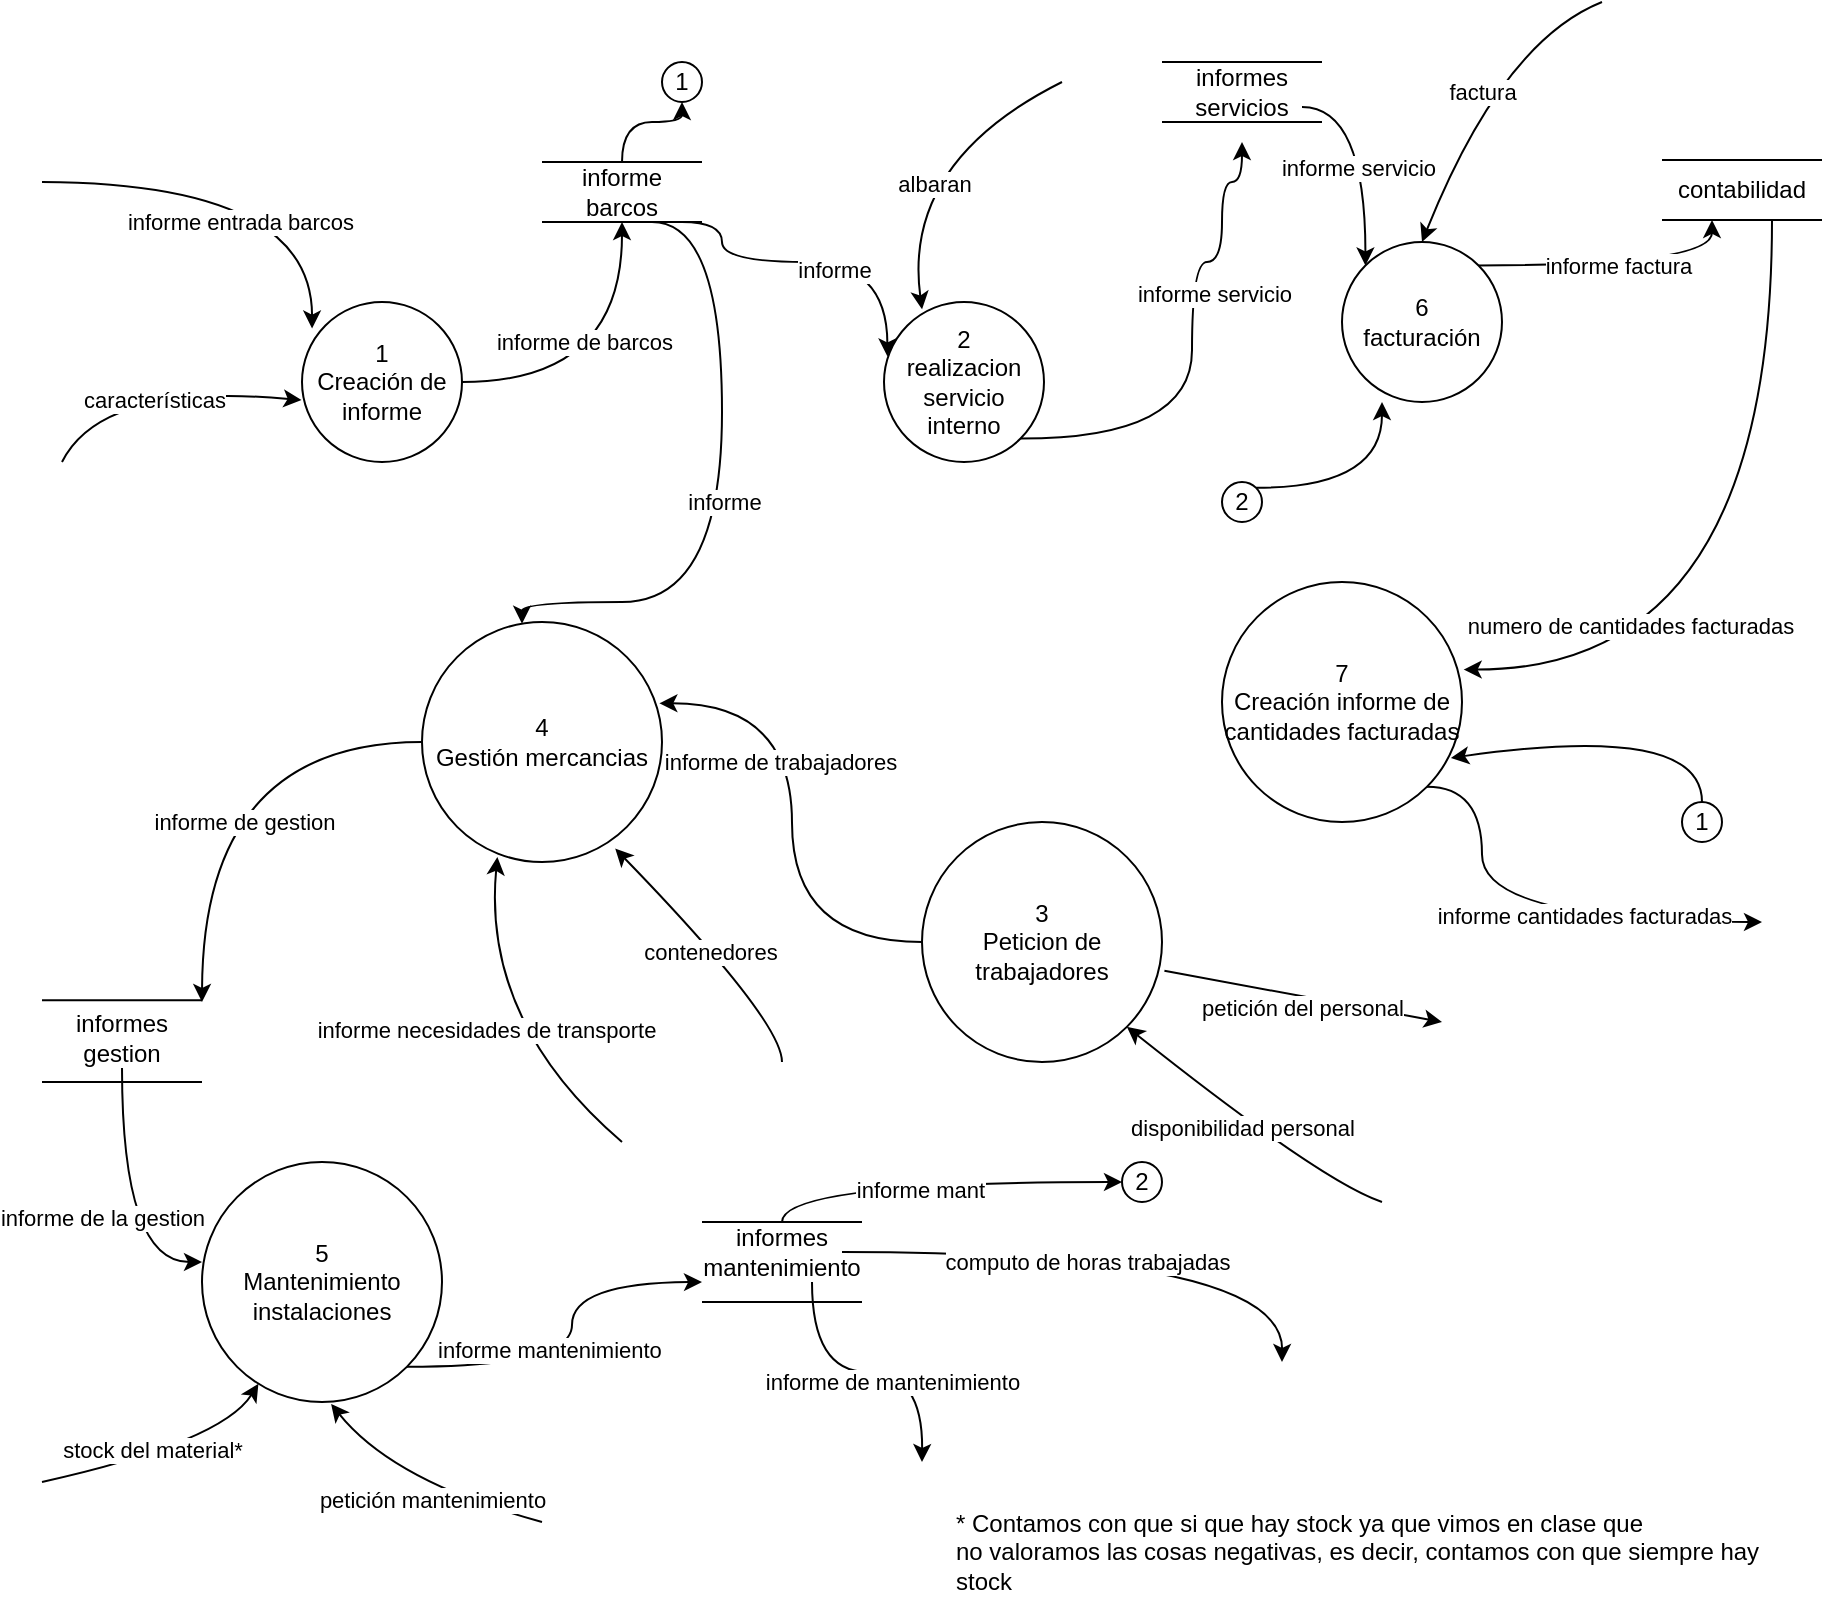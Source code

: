 <mxfile version="18.0.2" type="device"><diagram id="QhzKmWAHUtTvhBc6QOBB" name="Page-1"><mxGraphModel dx="1351" dy="830" grid="1" gridSize="10" guides="1" tooltips="1" connect="1" arrows="1" fold="1" page="1" pageScale="1" pageWidth="1169" pageHeight="827" math="0" shadow="0"><root><mxCell id="0"/><mxCell id="1" parent="0"/><mxCell id="qoSTHpdTg85DkC1rbxfi-9" style="edgeStyle=orthogonalEdgeStyle;curved=1;rounded=0;orthogonalLoop=1;jettySize=auto;html=1;exitX=1;exitY=0.5;exitDx=0;exitDy=0;entryX=0.5;entryY=1;entryDx=0;entryDy=0;" edge="1" parent="1" source="qoSTHpdTg85DkC1rbxfi-1" target="qoSTHpdTg85DkC1rbxfi-8"><mxGeometry relative="1" as="geometry"/></mxCell><mxCell id="qoSTHpdTg85DkC1rbxfi-10" value="informe de barcos" style="edgeLabel;html=1;align=center;verticalAlign=middle;resizable=0;points=[];" vertex="1" connectable="0" parent="qoSTHpdTg85DkC1rbxfi-9"><mxGeometry x="0.247" y="19" relative="1" as="geometry"><mxPoint as="offset"/></mxGeometry></mxCell><mxCell id="qoSTHpdTg85DkC1rbxfi-1" value="1&lt;br&gt;Creación de informe" style="ellipse;whiteSpace=wrap;html=1;aspect=fixed;" vertex="1" parent="1"><mxGeometry x="160" y="180" width="80" height="80" as="geometry"/></mxCell><mxCell id="qoSTHpdTg85DkC1rbxfi-2" value="informe entrada barcos" style="endArrow=classic;html=1;rounded=0;entryX=0.063;entryY=0.166;entryDx=0;entryDy=0;entryPerimeter=0;edgeStyle=orthogonalEdgeStyle;curved=1;" edge="1" parent="1" target="qoSTHpdTg85DkC1rbxfi-1"><mxGeometry x="-0.04" y="-20" width="50" height="50" relative="1" as="geometry"><mxPoint x="30" y="120" as="sourcePoint"/><mxPoint x="100" y="130" as="targetPoint"/><mxPoint as="offset"/></mxGeometry></mxCell><mxCell id="qoSTHpdTg85DkC1rbxfi-3" value="" style="endArrow=classic;html=1;rounded=0;curved=1;entryX=-0.003;entryY=0.613;entryDx=0;entryDy=0;entryPerimeter=0;" edge="1" parent="1" target="qoSTHpdTg85DkC1rbxfi-1"><mxGeometry width="50" height="50" relative="1" as="geometry"><mxPoint x="40" y="260" as="sourcePoint"/><mxPoint x="90" y="210" as="targetPoint"/><Array as="points"><mxPoint x="60" y="220"/></Array></mxGeometry></mxCell><mxCell id="qoSTHpdTg85DkC1rbxfi-4" value="características" style="edgeLabel;html=1;align=center;verticalAlign=middle;resizable=0;points=[];" vertex="1" connectable="0" parent="qoSTHpdTg85DkC1rbxfi-3"><mxGeometry x="-0.014" y="-6" relative="1" as="geometry"><mxPoint as="offset"/></mxGeometry></mxCell><mxCell id="qoSTHpdTg85DkC1rbxfi-5" value="" style="endArrow=none;html=1;rounded=0;curved=1;" edge="1" parent="1"><mxGeometry width="50" height="50" relative="1" as="geometry"><mxPoint x="280" y="110" as="sourcePoint"/><mxPoint x="360" y="110" as="targetPoint"/></mxGeometry></mxCell><mxCell id="qoSTHpdTg85DkC1rbxfi-6" value="" style="endArrow=none;html=1;rounded=0;curved=1;" edge="1" parent="1"><mxGeometry width="50" height="50" relative="1" as="geometry"><mxPoint x="280" y="140" as="sourcePoint"/><mxPoint x="360" y="140" as="targetPoint"/></mxGeometry></mxCell><mxCell id="qoSTHpdTg85DkC1rbxfi-12" style="edgeStyle=orthogonalEdgeStyle;curved=1;rounded=0;orthogonalLoop=1;jettySize=auto;html=1;exitX=1;exitY=1;exitDx=0;exitDy=0;entryX=0.021;entryY=0.34;entryDx=0;entryDy=0;entryPerimeter=0;" edge="1" parent="1" source="qoSTHpdTg85DkC1rbxfi-8" target="qoSTHpdTg85DkC1rbxfi-11"><mxGeometry relative="1" as="geometry"><Array as="points"><mxPoint x="370" y="140"/><mxPoint x="370" y="160"/><mxPoint x="453" y="160"/></Array></mxGeometry></mxCell><mxCell id="qoSTHpdTg85DkC1rbxfi-13" value="informe" style="edgeLabel;html=1;align=center;verticalAlign=middle;resizable=0;points=[];" vertex="1" connectable="0" parent="qoSTHpdTg85DkC1rbxfi-12"><mxGeometry x="0.126" y="-4" relative="1" as="geometry"><mxPoint as="offset"/></mxGeometry></mxCell><mxCell id="qoSTHpdTg85DkC1rbxfi-27" style="edgeStyle=orthogonalEdgeStyle;curved=1;rounded=0;orthogonalLoop=1;jettySize=auto;html=1;exitX=0.5;exitY=0;exitDx=0;exitDy=0;" edge="1" parent="1" source="qoSTHpdTg85DkC1rbxfi-8" target="qoSTHpdTg85DkC1rbxfi-28"><mxGeometry relative="1" as="geometry"><mxPoint x="360" y="60" as="targetPoint"/></mxGeometry></mxCell><mxCell id="qoSTHpdTg85DkC1rbxfi-8" value="informe barcos" style="text;html=1;strokeColor=none;fillColor=none;align=center;verticalAlign=middle;whiteSpace=wrap;rounded=0;" vertex="1" parent="1"><mxGeometry x="290" y="110" width="60" height="30" as="geometry"/></mxCell><mxCell id="qoSTHpdTg85DkC1rbxfi-17" style="edgeStyle=orthogonalEdgeStyle;curved=1;rounded=0;orthogonalLoop=1;jettySize=auto;html=1;exitX=1;exitY=1;exitDx=0;exitDy=0;" edge="1" parent="1" source="qoSTHpdTg85DkC1rbxfi-11"><mxGeometry relative="1" as="geometry"><mxPoint x="630" y="100" as="targetPoint"/><Array as="points"><mxPoint x="605" y="248"/><mxPoint x="605" y="160"/><mxPoint x="620" y="160"/><mxPoint x="620" y="120"/><mxPoint x="630" y="120"/></Array></mxGeometry></mxCell><mxCell id="qoSTHpdTg85DkC1rbxfi-18" value="informe servicio" style="edgeLabel;html=1;align=center;verticalAlign=middle;resizable=0;points=[];" vertex="1" connectable="0" parent="qoSTHpdTg85DkC1rbxfi-17"><mxGeometry x="0.223" y="-11" relative="1" as="geometry"><mxPoint as="offset"/></mxGeometry></mxCell><mxCell id="qoSTHpdTg85DkC1rbxfi-11" value="2&lt;br&gt;realizacion servicio interno" style="ellipse;whiteSpace=wrap;html=1;aspect=fixed;" vertex="1" parent="1"><mxGeometry x="451" y="180" width="80" height="80" as="geometry"/></mxCell><mxCell id="qoSTHpdTg85DkC1rbxfi-14" value="" style="endArrow=classic;html=1;rounded=0;curved=1;entryX=0.238;entryY=0.046;entryDx=0;entryDy=0;entryPerimeter=0;" edge="1" parent="1" target="qoSTHpdTg85DkC1rbxfi-11"><mxGeometry width="50" height="50" relative="1" as="geometry"><mxPoint x="540" y="70" as="sourcePoint"/><mxPoint x="531" y="60" as="targetPoint"/><Array as="points"><mxPoint x="460" y="110"/></Array></mxGeometry></mxCell><mxCell id="qoSTHpdTg85DkC1rbxfi-15" value="albaran" style="edgeLabel;html=1;align=center;verticalAlign=middle;resizable=0;points=[];" vertex="1" connectable="0" parent="qoSTHpdTg85DkC1rbxfi-14"><mxGeometry x="0.253" y="14" relative="1" as="geometry"><mxPoint as="offset"/></mxGeometry></mxCell><mxCell id="qoSTHpdTg85DkC1rbxfi-23" value="informe factura" style="edgeStyle=orthogonalEdgeStyle;curved=1;rounded=0;orthogonalLoop=1;jettySize=auto;html=1;exitX=1;exitY=0;exitDx=0;exitDy=0;entryX=0.25;entryY=1;entryDx=0;entryDy=0;" edge="1" parent="1" source="qoSTHpdTg85DkC1rbxfi-16" target="qoSTHpdTg85DkC1rbxfi-22"><mxGeometry relative="1" as="geometry"/></mxCell><mxCell id="qoSTHpdTg85DkC1rbxfi-16" value="6&lt;br&gt;facturación" style="ellipse;whiteSpace=wrap;html=1;aspect=fixed;" vertex="1" parent="1"><mxGeometry x="680" y="150" width="80" height="80" as="geometry"/></mxCell><mxCell id="qoSTHpdTg85DkC1rbxfi-19" value="factura" style="endArrow=classic;html=1;rounded=0;curved=1;" edge="1" parent="1"><mxGeometry width="50" height="50" relative="1" as="geometry"><mxPoint x="810" y="30" as="sourcePoint"/><mxPoint x="720" y="150" as="targetPoint"/><Array as="points"><mxPoint x="760" y="50"/></Array></mxGeometry></mxCell><mxCell id="qoSTHpdTg85DkC1rbxfi-20" value="" style="endArrow=none;html=1;rounded=0;curved=1;" edge="1" parent="1"><mxGeometry width="50" height="50" relative="1" as="geometry"><mxPoint x="840" y="108.95" as="sourcePoint"/><mxPoint x="920" y="108.95" as="targetPoint"/></mxGeometry></mxCell><mxCell id="qoSTHpdTg85DkC1rbxfi-21" value="" style="endArrow=none;html=1;rounded=0;curved=1;" edge="1" parent="1"><mxGeometry width="50" height="50" relative="1" as="geometry"><mxPoint x="840" y="138.95" as="sourcePoint"/><mxPoint x="920" y="138.95" as="targetPoint"/></mxGeometry></mxCell><mxCell id="qoSTHpdTg85DkC1rbxfi-25" style="edgeStyle=orthogonalEdgeStyle;curved=1;rounded=0;orthogonalLoop=1;jettySize=auto;html=1;exitX=0.75;exitY=1;exitDx=0;exitDy=0;entryX=1.007;entryY=0.365;entryDx=0;entryDy=0;entryPerimeter=0;" edge="1" parent="1" source="qoSTHpdTg85DkC1rbxfi-22" target="qoSTHpdTg85DkC1rbxfi-24"><mxGeometry relative="1" as="geometry"/></mxCell><mxCell id="qoSTHpdTg85DkC1rbxfi-26" value="numero de cantidades facturadas" style="edgeLabel;html=1;align=center;verticalAlign=middle;resizable=0;points=[];" vertex="1" connectable="0" parent="qoSTHpdTg85DkC1rbxfi-25"><mxGeometry x="0.561" y="-22" relative="1" as="geometry"><mxPoint as="offset"/></mxGeometry></mxCell><mxCell id="qoSTHpdTg85DkC1rbxfi-22" value="contabilidad" style="text;html=1;strokeColor=none;fillColor=none;align=center;verticalAlign=middle;whiteSpace=wrap;rounded=0;" vertex="1" parent="1"><mxGeometry x="850" y="108.95" width="60" height="30" as="geometry"/></mxCell><mxCell id="qoSTHpdTg85DkC1rbxfi-32" style="edgeStyle=orthogonalEdgeStyle;curved=1;rounded=0;orthogonalLoop=1;jettySize=auto;html=1;exitX=1;exitY=1;exitDx=0;exitDy=0;" edge="1" parent="1" source="qoSTHpdTg85DkC1rbxfi-24"><mxGeometry relative="1" as="geometry"><mxPoint x="890" y="490" as="targetPoint"/><Array as="points"><mxPoint x="750" y="422"/><mxPoint x="750" y="490"/></Array></mxGeometry></mxCell><mxCell id="qoSTHpdTg85DkC1rbxfi-33" value="informe cantidades facturadas" style="edgeLabel;html=1;align=center;verticalAlign=middle;resizable=0;points=[];" vertex="1" connectable="0" parent="qoSTHpdTg85DkC1rbxfi-32"><mxGeometry x="0.242" y="3" relative="1" as="geometry"><mxPoint as="offset"/></mxGeometry></mxCell><mxCell id="qoSTHpdTg85DkC1rbxfi-24" value="7&lt;br&gt;Creación informe de cantidades facturadas" style="ellipse;whiteSpace=wrap;html=1;aspect=fixed;" vertex="1" parent="1"><mxGeometry x="620" y="320" width="120" height="120" as="geometry"/></mxCell><mxCell id="qoSTHpdTg85DkC1rbxfi-28" value="1" style="ellipse;whiteSpace=wrap;html=1;aspect=fixed;" vertex="1" parent="1"><mxGeometry x="340" y="60" width="20" height="20" as="geometry"/></mxCell><mxCell id="qoSTHpdTg85DkC1rbxfi-29" value="" style="endArrow=classic;html=1;rounded=0;curved=1;entryX=0.954;entryY=0.733;entryDx=0;entryDy=0;entryPerimeter=0;" edge="1" parent="1" target="qoSTHpdTg85DkC1rbxfi-24"><mxGeometry width="50" height="50" relative="1" as="geometry"><mxPoint x="860" y="430" as="sourcePoint"/><mxPoint x="860" y="414" as="targetPoint"/><Array as="points"><mxPoint x="860" y="390"/></Array></mxGeometry></mxCell><mxCell id="qoSTHpdTg85DkC1rbxfi-30" value="1" style="ellipse;whiteSpace=wrap;html=1;aspect=fixed;" vertex="1" parent="1"><mxGeometry x="850" y="430" width="20" height="20" as="geometry"/></mxCell><mxCell id="qoSTHpdTg85DkC1rbxfi-66" style="edgeStyle=orthogonalEdgeStyle;curved=1;rounded=0;orthogonalLoop=1;jettySize=auto;html=1;exitX=0;exitY=0.5;exitDx=0;exitDy=0;" edge="1" parent="1" source="qoSTHpdTg85DkC1rbxfi-34"><mxGeometry relative="1" as="geometry"><mxPoint x="110" y="530" as="targetPoint"/></mxGeometry></mxCell><mxCell id="qoSTHpdTg85DkC1rbxfi-67" value="informe de gestion" style="edgeLabel;html=1;align=center;verticalAlign=middle;resizable=0;points=[];" vertex="1" connectable="0" parent="qoSTHpdTg85DkC1rbxfi-66"><mxGeometry x="-0.104" y="-13" relative="1" as="geometry"><mxPoint x="18" y="53" as="offset"/></mxGeometry></mxCell><mxCell id="qoSTHpdTg85DkC1rbxfi-34" value="4&lt;br&gt;Gestión mercancias" style="ellipse;whiteSpace=wrap;html=1;aspect=fixed;" vertex="1" parent="1"><mxGeometry x="220" y="340" width="120" height="120" as="geometry"/></mxCell><mxCell id="qoSTHpdTg85DkC1rbxfi-43" style="edgeStyle=orthogonalEdgeStyle;curved=1;rounded=0;orthogonalLoop=1;jettySize=auto;html=1;exitX=0.75;exitY=1;exitDx=0;exitDy=0;" edge="1" parent="1" source="qoSTHpdTg85DkC1rbxfi-8" target="qoSTHpdTg85DkC1rbxfi-34"><mxGeometry relative="1" as="geometry"><mxPoint x="445" y="319.26" as="sourcePoint"/><Array as="points"><mxPoint x="370" y="140"/><mxPoint x="370" y="330"/><mxPoint x="270" y="330"/></Array></mxGeometry></mxCell><mxCell id="qoSTHpdTg85DkC1rbxfi-44" value="informe" style="edgeLabel;html=1;align=center;verticalAlign=middle;resizable=0;points=[];" vertex="1" connectable="0" parent="qoSTHpdTg85DkC1rbxfi-43"><mxGeometry x="0.042" y="1" relative="1" as="geometry"><mxPoint as="offset"/></mxGeometry></mxCell><mxCell id="qoSTHpdTg85DkC1rbxfi-56" style="edgeStyle=orthogonalEdgeStyle;curved=1;rounded=0;orthogonalLoop=1;jettySize=auto;html=1;exitX=0;exitY=0.5;exitDx=0;exitDy=0;entryX=0.989;entryY=0.339;entryDx=0;entryDy=0;entryPerimeter=0;" edge="1" parent="1" source="qoSTHpdTg85DkC1rbxfi-46" target="qoSTHpdTg85DkC1rbxfi-34"><mxGeometry relative="1" as="geometry"/></mxCell><mxCell id="qoSTHpdTg85DkC1rbxfi-57" value="informe de trabajadores" style="edgeLabel;html=1;align=center;verticalAlign=middle;resizable=0;points=[];" vertex="1" connectable="0" parent="qoSTHpdTg85DkC1rbxfi-56"><mxGeometry x="0.237" y="6" relative="1" as="geometry"><mxPoint as="offset"/></mxGeometry></mxCell><mxCell id="qoSTHpdTg85DkC1rbxfi-46" value="3&lt;br&gt;Peticion de trabajadores" style="ellipse;whiteSpace=wrap;html=1;aspect=fixed;" vertex="1" parent="1"><mxGeometry x="470" y="440" width="120" height="120" as="geometry"/></mxCell><mxCell id="qoSTHpdTg85DkC1rbxfi-47" value="" style="endArrow=classic;html=1;rounded=0;curved=1;entryX=0.314;entryY=0.979;entryDx=0;entryDy=0;entryPerimeter=0;" edge="1" parent="1" target="qoSTHpdTg85DkC1rbxfi-34"><mxGeometry width="50" height="50" relative="1" as="geometry"><mxPoint x="320" y="600" as="sourcePoint"/><mxPoint x="260.0" y="533" as="targetPoint"/><Array as="points"><mxPoint x="250" y="540"/></Array></mxGeometry></mxCell><mxCell id="qoSTHpdTg85DkC1rbxfi-58" value="informe necesidades de transporte" style="edgeLabel;html=1;align=center;verticalAlign=middle;resizable=0;points=[];" vertex="1" connectable="0" parent="qoSTHpdTg85DkC1rbxfi-47"><mxGeometry x="0.003" y="2" relative="1" as="geometry"><mxPoint as="offset"/></mxGeometry></mxCell><mxCell id="qoSTHpdTg85DkC1rbxfi-51" value="" style="endArrow=classic;html=1;rounded=0;curved=1;exitX=1.01;exitY=0.62;exitDx=0;exitDy=0;exitPerimeter=0;" edge="1" parent="1" source="qoSTHpdTg85DkC1rbxfi-46"><mxGeometry width="50" height="50" relative="1" as="geometry"><mxPoint x="535" y="498" as="sourcePoint"/><mxPoint x="730" y="540" as="targetPoint"/></mxGeometry></mxCell><mxCell id="qoSTHpdTg85DkC1rbxfi-52" value="petición del personal" style="edgeLabel;html=1;align=center;verticalAlign=middle;resizable=0;points=[];" vertex="1" connectable="0" parent="qoSTHpdTg85DkC1rbxfi-51"><mxGeometry x="-0.258" y="-1" relative="1" as="geometry"><mxPoint x="17" y="8" as="offset"/></mxGeometry></mxCell><mxCell id="qoSTHpdTg85DkC1rbxfi-54" value="" style="endArrow=classic;html=1;rounded=0;curved=1;entryX=1;entryY=1;entryDx=0;entryDy=0;" edge="1" parent="1" target="qoSTHpdTg85DkC1rbxfi-46"><mxGeometry width="50" height="50" relative="1" as="geometry"><mxPoint x="700" y="630" as="sourcePoint"/><mxPoint x="610" y="540" as="targetPoint"/><Array as="points"><mxPoint x="670" y="620"/></Array></mxGeometry></mxCell><mxCell id="qoSTHpdTg85DkC1rbxfi-55" value="disponibilidad personal" style="edgeLabel;html=1;align=center;verticalAlign=middle;resizable=0;points=[];" vertex="1" connectable="0" parent="qoSTHpdTg85DkC1rbxfi-54"><mxGeometry x="0.033" y="4" relative="1" as="geometry"><mxPoint as="offset"/></mxGeometry></mxCell><mxCell id="qoSTHpdTg85DkC1rbxfi-59" value="" style="endArrow=classic;html=1;rounded=0;curved=1;entryX=0.805;entryY=0.944;entryDx=0;entryDy=0;entryPerimeter=0;" edge="1" parent="1" target="qoSTHpdTg85DkC1rbxfi-34"><mxGeometry width="50" height="50" relative="1" as="geometry"><mxPoint x="400" y="560" as="sourcePoint"/><mxPoint x="325.68" y="493" as="targetPoint"/><Array as="points"><mxPoint x="400" y="539.24"/></Array></mxGeometry></mxCell><mxCell id="qoSTHpdTg85DkC1rbxfi-60" value="contenedores" style="edgeLabel;html=1;align=center;verticalAlign=middle;resizable=0;points=[];" vertex="1" connectable="0" parent="qoSTHpdTg85DkC1rbxfi-59"><mxGeometry x="0.003" y="2" relative="1" as="geometry"><mxPoint as="offset"/></mxGeometry></mxCell><mxCell id="qoSTHpdTg85DkC1rbxfi-69" style="edgeStyle=orthogonalEdgeStyle;curved=1;rounded=0;orthogonalLoop=1;jettySize=auto;html=1;exitX=0.5;exitY=1;exitDx=0;exitDy=0;entryX=0;entryY=0.417;entryDx=0;entryDy=0;entryPerimeter=0;" edge="1" parent="1" source="qoSTHpdTg85DkC1rbxfi-61" target="qoSTHpdTg85DkC1rbxfi-68"><mxGeometry relative="1" as="geometry"/></mxCell><mxCell id="qoSTHpdTg85DkC1rbxfi-70" value="informe de la gestion" style="edgeLabel;html=1;align=center;verticalAlign=middle;resizable=0;points=[];" vertex="1" connectable="0" parent="qoSTHpdTg85DkC1rbxfi-69"><mxGeometry x="0.096" y="9" relative="1" as="geometry"><mxPoint x="-19" as="offset"/></mxGeometry></mxCell><mxCell id="qoSTHpdTg85DkC1rbxfi-61" value="informes gestion" style="text;html=1;strokeColor=none;fillColor=none;align=center;verticalAlign=middle;whiteSpace=wrap;rounded=0;" vertex="1" parent="1"><mxGeometry x="40" y="533" width="60" height="30" as="geometry"/></mxCell><mxCell id="qoSTHpdTg85DkC1rbxfi-62" value="" style="endArrow=none;html=1;rounded=0;curved=1;" edge="1" parent="1"><mxGeometry width="50" height="50" relative="1" as="geometry"><mxPoint x="30" y="529.13" as="sourcePoint"/><mxPoint x="110" y="529.13" as="targetPoint"/></mxGeometry></mxCell><mxCell id="qoSTHpdTg85DkC1rbxfi-63" value="" style="endArrow=none;html=1;rounded=0;curved=1;" edge="1" parent="1"><mxGeometry width="50" height="50" relative="1" as="geometry"><mxPoint x="30" y="570" as="sourcePoint"/><mxPoint x="110.0" y="570" as="targetPoint"/></mxGeometry></mxCell><mxCell id="qoSTHpdTg85DkC1rbxfi-73" style="edgeStyle=orthogonalEdgeStyle;curved=1;rounded=0;orthogonalLoop=1;jettySize=auto;html=1;exitX=1;exitY=1;exitDx=0;exitDy=0;" edge="1" parent="1" source="qoSTHpdTg85DkC1rbxfi-68"><mxGeometry relative="1" as="geometry"><mxPoint x="360.0" y="670" as="targetPoint"/></mxGeometry></mxCell><mxCell id="qoSTHpdTg85DkC1rbxfi-74" value="informe mantenimiento&amp;nbsp;" style="edgeLabel;html=1;align=center;verticalAlign=middle;resizable=0;points=[];" vertex="1" connectable="0" parent="qoSTHpdTg85DkC1rbxfi-73"><mxGeometry x="-0.234" y="9" relative="1" as="geometry"><mxPoint as="offset"/></mxGeometry></mxCell><mxCell id="qoSTHpdTg85DkC1rbxfi-68" value="5&lt;br&gt;Mantenimiento instalaciones" style="ellipse;whiteSpace=wrap;html=1;aspect=fixed;" vertex="1" parent="1"><mxGeometry x="110" y="610" width="120" height="120" as="geometry"/></mxCell><mxCell id="qoSTHpdTg85DkC1rbxfi-71" value="" style="endArrow=classic;html=1;rounded=0;curved=1;" edge="1" parent="1" target="qoSTHpdTg85DkC1rbxfi-68"><mxGeometry width="50" height="50" relative="1" as="geometry"><mxPoint x="30" y="770" as="sourcePoint"/><mxPoint x="80" y="720" as="targetPoint"/><Array as="points"><mxPoint x="120" y="750"/></Array></mxGeometry></mxCell><mxCell id="qoSTHpdTg85DkC1rbxfi-72" value="stock del material*" style="edgeLabel;html=1;align=center;verticalAlign=middle;resizable=0;points=[];" vertex="1" connectable="0" parent="qoSTHpdTg85DkC1rbxfi-71"><mxGeometry x="-0.108" y="4" relative="1" as="geometry"><mxPoint as="offset"/></mxGeometry></mxCell><mxCell id="qoSTHpdTg85DkC1rbxfi-78" style="edgeStyle=orthogonalEdgeStyle;curved=1;rounded=0;orthogonalLoop=1;jettySize=auto;html=1;exitX=0.75;exitY=1;exitDx=0;exitDy=0;" edge="1" parent="1" source="qoSTHpdTg85DkC1rbxfi-75"><mxGeometry relative="1" as="geometry"><mxPoint x="470" y="760" as="targetPoint"/></mxGeometry></mxCell><mxCell id="qoSTHpdTg85DkC1rbxfi-79" value="informe de mantenimiento" style="edgeLabel;html=1;align=center;verticalAlign=middle;resizable=0;points=[];" vertex="1" connectable="0" parent="qoSTHpdTg85DkC1rbxfi-78"><mxGeometry x="0.164" y="-5" relative="1" as="geometry"><mxPoint as="offset"/></mxGeometry></mxCell><mxCell id="qoSTHpdTg85DkC1rbxfi-82" style="edgeStyle=orthogonalEdgeStyle;curved=1;rounded=0;orthogonalLoop=1;jettySize=auto;html=1;exitX=1;exitY=0.5;exitDx=0;exitDy=0;" edge="1" parent="1" source="qoSTHpdTg85DkC1rbxfi-75"><mxGeometry relative="1" as="geometry"><mxPoint x="650" y="710" as="targetPoint"/></mxGeometry></mxCell><mxCell id="qoSTHpdTg85DkC1rbxfi-83" value="computo de horas trabajadas&amp;nbsp;" style="edgeLabel;html=1;align=center;verticalAlign=middle;resizable=0;points=[];" vertex="1" connectable="0" parent="qoSTHpdTg85DkC1rbxfi-82"><mxGeometry x="-0.102" y="-5" relative="1" as="geometry"><mxPoint as="offset"/></mxGeometry></mxCell><mxCell id="qoSTHpdTg85DkC1rbxfi-86" style="edgeStyle=orthogonalEdgeStyle;curved=1;rounded=0;orthogonalLoop=1;jettySize=auto;html=1;exitX=0.5;exitY=0;exitDx=0;exitDy=0;entryX=0;entryY=0.5;entryDx=0;entryDy=0;" edge="1" parent="1" source="qoSTHpdTg85DkC1rbxfi-75" target="qoSTHpdTg85DkC1rbxfi-88"><mxGeometry relative="1" as="geometry"><mxPoint x="550" y="620" as="targetPoint"/></mxGeometry></mxCell><mxCell id="qoSTHpdTg85DkC1rbxfi-87" value="informe mant" style="edgeLabel;html=1;align=center;verticalAlign=middle;resizable=0;points=[];" vertex="1" connectable="0" parent="qoSTHpdTg85DkC1rbxfi-86"><mxGeometry x="-0.067" y="-4" relative="1" as="geometry"><mxPoint as="offset"/></mxGeometry></mxCell><mxCell id="qoSTHpdTg85DkC1rbxfi-75" value="informes mantenimiento" style="text;html=1;strokeColor=none;fillColor=none;align=center;verticalAlign=middle;whiteSpace=wrap;rounded=0;" vertex="1" parent="1"><mxGeometry x="370" y="640" width="60" height="30" as="geometry"/></mxCell><mxCell id="qoSTHpdTg85DkC1rbxfi-76" value="" style="endArrow=none;html=1;rounded=0;curved=1;" edge="1" parent="1"><mxGeometry width="50" height="50" relative="1" as="geometry"><mxPoint x="360" y="640" as="sourcePoint"/><mxPoint x="440.0" y="640" as="targetPoint"/></mxGeometry></mxCell><mxCell id="qoSTHpdTg85DkC1rbxfi-77" value="" style="endArrow=none;html=1;rounded=0;curved=1;" edge="1" parent="1"><mxGeometry width="50" height="50" relative="1" as="geometry"><mxPoint x="360.0" y="680" as="sourcePoint"/><mxPoint x="440.0" y="680" as="targetPoint"/></mxGeometry></mxCell><mxCell id="qoSTHpdTg85DkC1rbxfi-80" value="* Contamos con que si que hay stock ya que vimos en clase que&lt;br&gt;no valoramos las cosas negativas, es decir, contamos con que siempre hay stock" style="text;html=1;strokeColor=none;fillColor=none;align=left;verticalAlign=middle;whiteSpace=wrap;rounded=0;" vertex="1" parent="1"><mxGeometry x="485" y="790" width="425" height="30" as="geometry"/></mxCell><mxCell id="qoSTHpdTg85DkC1rbxfi-84" value="" style="endArrow=classic;html=1;rounded=0;curved=1;entryX=0.538;entryY=1.008;entryDx=0;entryDy=0;entryPerimeter=0;" edge="1" parent="1" target="qoSTHpdTg85DkC1rbxfi-68"><mxGeometry width="50" height="50" relative="1" as="geometry"><mxPoint x="280" y="790" as="sourcePoint"/><mxPoint x="224.1" y="740.88" as="targetPoint"/><Array as="points"><mxPoint x="205.9" y="770"/></Array></mxGeometry></mxCell><mxCell id="qoSTHpdTg85DkC1rbxfi-85" value="petición mantenimiento" style="edgeLabel;html=1;align=center;verticalAlign=middle;resizable=0;points=[];" vertex="1" connectable="0" parent="qoSTHpdTg85DkC1rbxfi-84"><mxGeometry x="-0.108" y="4" relative="1" as="geometry"><mxPoint as="offset"/></mxGeometry></mxCell><mxCell id="qoSTHpdTg85DkC1rbxfi-88" value="2" style="ellipse;whiteSpace=wrap;html=1;aspect=fixed;" vertex="1" parent="1"><mxGeometry x="570" y="610" width="20" height="20" as="geometry"/></mxCell><mxCell id="qoSTHpdTg85DkC1rbxfi-91" style="edgeStyle=orthogonalEdgeStyle;curved=1;rounded=0;orthogonalLoop=1;jettySize=auto;html=1;exitX=1;exitY=0;exitDx=0;exitDy=0;entryX=0.25;entryY=1;entryDx=0;entryDy=0;entryPerimeter=0;" edge="1" parent="1" source="qoSTHpdTg85DkC1rbxfi-90" target="qoSTHpdTg85DkC1rbxfi-16"><mxGeometry relative="1" as="geometry"/></mxCell><mxCell id="qoSTHpdTg85DkC1rbxfi-90" value="2" style="ellipse;whiteSpace=wrap;html=1;aspect=fixed;" vertex="1" parent="1"><mxGeometry x="620" y="270" width="20" height="20" as="geometry"/></mxCell><mxCell id="qoSTHpdTg85DkC1rbxfi-95" style="edgeStyle=orthogonalEdgeStyle;curved=1;rounded=0;orthogonalLoop=1;jettySize=auto;html=1;exitX=1;exitY=0.75;exitDx=0;exitDy=0;entryX=0;entryY=0;entryDx=0;entryDy=0;" edge="1" parent="1" source="qoSTHpdTg85DkC1rbxfi-92" target="qoSTHpdTg85DkC1rbxfi-16"><mxGeometry relative="1" as="geometry"/></mxCell><mxCell id="qoSTHpdTg85DkC1rbxfi-96" value="informe servicio" style="edgeLabel;html=1;align=center;verticalAlign=middle;resizable=0;points=[];" vertex="1" connectable="0" parent="qoSTHpdTg85DkC1rbxfi-95"><mxGeometry x="0.113" y="-4" relative="1" as="geometry"><mxPoint as="offset"/></mxGeometry></mxCell><mxCell id="qoSTHpdTg85DkC1rbxfi-92" value="informes servicios" style="text;html=1;strokeColor=none;fillColor=none;align=center;verticalAlign=middle;whiteSpace=wrap;rounded=0;" vertex="1" parent="1"><mxGeometry x="600" y="60" width="60" height="30" as="geometry"/></mxCell><mxCell id="qoSTHpdTg85DkC1rbxfi-93" value="" style="endArrow=none;html=1;rounded=0;curved=1;" edge="1" parent="1"><mxGeometry width="50" height="50" relative="1" as="geometry"><mxPoint x="590.0" y="60.0" as="sourcePoint"/><mxPoint x="670.0" y="60.0" as="targetPoint"/></mxGeometry></mxCell><mxCell id="qoSTHpdTg85DkC1rbxfi-94" value="" style="endArrow=none;html=1;rounded=0;curved=1;" edge="1" parent="1"><mxGeometry width="50" height="50" relative="1" as="geometry"><mxPoint x="590" y="90.0" as="sourcePoint"/><mxPoint x="670" y="90.0" as="targetPoint"/></mxGeometry></mxCell></root></mxGraphModel></diagram></mxfile>